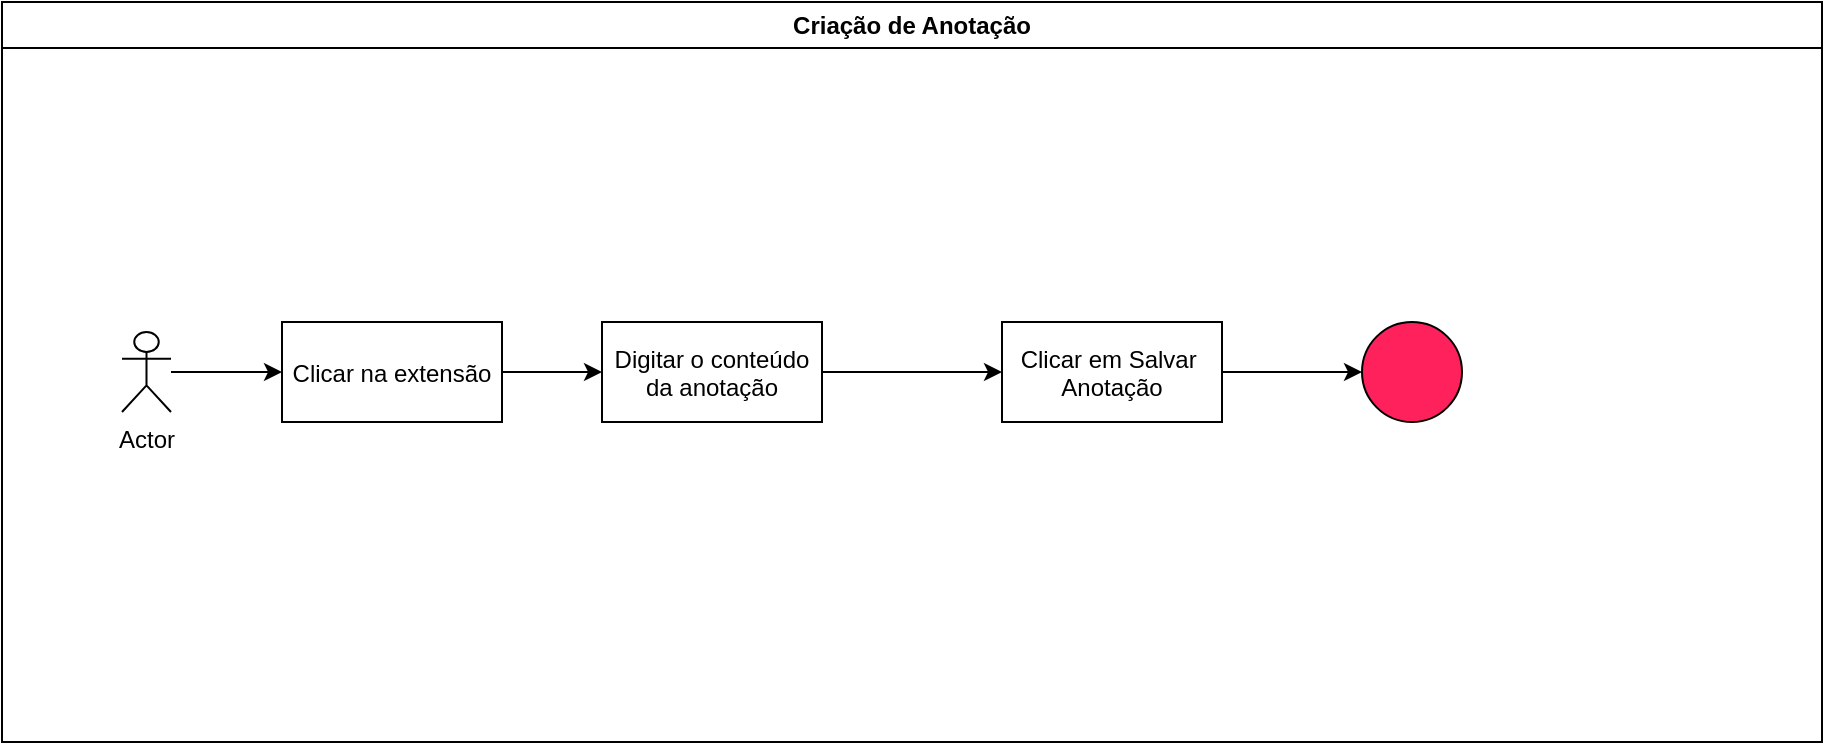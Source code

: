<mxfile version="24.7.15">
  <diagram name="Página-1" id="8AXTR0uz0X-k1E9HTR9D">
    <mxGraphModel dx="1257" dy="657" grid="1" gridSize="10" guides="1" tooltips="1" connect="1" arrows="1" fold="1" page="1" pageScale="1" pageWidth="827" pageHeight="1169" math="0" shadow="0">
      <root>
        <mxCell id="0" />
        <mxCell id="1" parent="0" />
        <mxCell id="MhGacMzEQcQCnjgRqj64-1" value="Criação de Anotação" style="swimlane;whiteSpace=wrap" vertex="1" parent="1">
          <mxGeometry x="140" width="910" height="370" as="geometry" />
        </mxCell>
        <mxCell id="MhGacMzEQcQCnjgRqj64-2" style="edgeStyle=orthogonalEdgeStyle;rounded=0;orthogonalLoop=1;jettySize=auto;html=1;entryX=0;entryY=0.5;entryDx=0;entryDy=0;" edge="1" parent="MhGacMzEQcQCnjgRqj64-1" source="MhGacMzEQcQCnjgRqj64-3" target="MhGacMzEQcQCnjgRqj64-5">
          <mxGeometry relative="1" as="geometry" />
        </mxCell>
        <mxCell id="MhGacMzEQcQCnjgRqj64-3" value="Clicar na extensão" style="" vertex="1" parent="MhGacMzEQcQCnjgRqj64-1">
          <mxGeometry x="140" y="160" width="110" height="50" as="geometry" />
        </mxCell>
        <mxCell id="MhGacMzEQcQCnjgRqj64-4" style="edgeStyle=orthogonalEdgeStyle;rounded=0;orthogonalLoop=1;jettySize=auto;html=1;entryX=0;entryY=0.5;entryDx=0;entryDy=0;" edge="1" parent="MhGacMzEQcQCnjgRqj64-1" source="MhGacMzEQcQCnjgRqj64-5" target="MhGacMzEQcQCnjgRqj64-9">
          <mxGeometry relative="1" as="geometry" />
        </mxCell>
        <mxCell id="MhGacMzEQcQCnjgRqj64-5" value="Digitar o conteúdo&#xa;da anotação" style="" vertex="1" parent="MhGacMzEQcQCnjgRqj64-1">
          <mxGeometry x="300" y="160" width="110" height="50" as="geometry" />
        </mxCell>
        <mxCell id="MhGacMzEQcQCnjgRqj64-6" value="" style="edgeStyle=orthogonalEdgeStyle;rounded=0;orthogonalLoop=1;jettySize=auto;html=1;" edge="1" parent="MhGacMzEQcQCnjgRqj64-1" source="MhGacMzEQcQCnjgRqj64-7" target="MhGacMzEQcQCnjgRqj64-3">
          <mxGeometry relative="1" as="geometry" />
        </mxCell>
        <mxCell id="MhGacMzEQcQCnjgRqj64-7" value="Actor" style="shape=umlActor;verticalLabelPosition=bottom;verticalAlign=top;html=1;outlineConnect=0;" vertex="1" parent="MhGacMzEQcQCnjgRqj64-1">
          <mxGeometry x="60" y="165" width="24.5" height="40" as="geometry" />
        </mxCell>
        <mxCell id="MhGacMzEQcQCnjgRqj64-8" style="edgeStyle=orthogonalEdgeStyle;rounded=0;orthogonalLoop=1;jettySize=auto;html=1;exitX=1;exitY=0.5;exitDx=0;exitDy=0;entryX=0;entryY=0.5;entryDx=0;entryDy=0;" edge="1" parent="MhGacMzEQcQCnjgRqj64-1" source="MhGacMzEQcQCnjgRqj64-9" target="MhGacMzEQcQCnjgRqj64-10">
          <mxGeometry relative="1" as="geometry">
            <mxPoint x="690" y="275" as="targetPoint" />
          </mxGeometry>
        </mxCell>
        <mxCell id="MhGacMzEQcQCnjgRqj64-9" value="Clicar em Salvar &#xa;Anotação" style="" vertex="1" parent="MhGacMzEQcQCnjgRqj64-1">
          <mxGeometry x="500" y="160" width="110" height="50" as="geometry" />
        </mxCell>
        <mxCell id="MhGacMzEQcQCnjgRqj64-10" value="" style="ellipse;whiteSpace=wrap;html=1;aspect=fixed;fillColor=#FF215C;" vertex="1" parent="MhGacMzEQcQCnjgRqj64-1">
          <mxGeometry x="680" y="160" width="50" height="50" as="geometry" />
        </mxCell>
      </root>
    </mxGraphModel>
  </diagram>
</mxfile>
